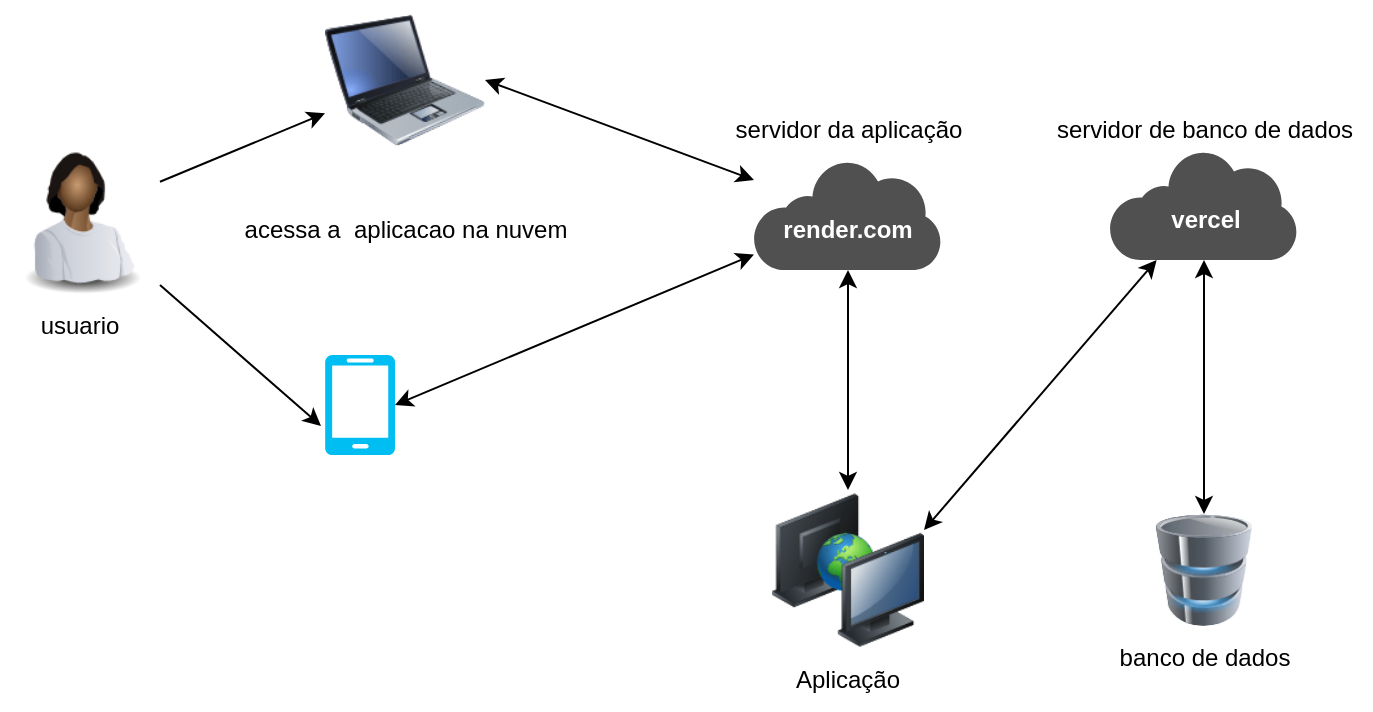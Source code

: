 <mxfile version="24.7.6">
  <diagram name="Página-1" id="8e6YYSq6ryYe6m_oUZq7">
    <mxGraphModel dx="1434" dy="754" grid="1" gridSize="10" guides="1" tooltips="1" connect="1" arrows="1" fold="1" page="1" pageScale="1" pageWidth="1169" pageHeight="827" math="0" shadow="0">
      <root>
        <mxCell id="0" />
        <mxCell id="1" parent="0" />
        <mxCell id="WhdLHiRGjuyzuCgG3gOH-2" value="" style="image;html=1;image=img/lib/clip_art/computers/Laptop_128x128.png" vertex="1" parent="1">
          <mxGeometry x="192.5" y="115" width="80" height="80" as="geometry" />
        </mxCell>
        <mxCell id="WhdLHiRGjuyzuCgG3gOH-3" value="" style="image;html=1;image=img/lib/clip_art/people/Worker_Woman_Black_128x128.png" vertex="1" parent="1">
          <mxGeometry x="30" y="182.5" width="80" height="80" as="geometry" />
        </mxCell>
        <mxCell id="WhdLHiRGjuyzuCgG3gOH-4" value="" style="endArrow=classic;html=1;rounded=0;" edge="1" parent="1" source="WhdLHiRGjuyzuCgG3gOH-3" target="WhdLHiRGjuyzuCgG3gOH-2">
          <mxGeometry width="50" height="50" relative="1" as="geometry">
            <mxPoint x="110" y="410" as="sourcePoint" />
            <mxPoint x="160" y="360" as="targetPoint" />
          </mxGeometry>
        </mxCell>
        <mxCell id="WhdLHiRGjuyzuCgG3gOH-5" value="" style="sketch=0;pointerEvents=1;shadow=0;dashed=0;html=1;strokeColor=none;fillColor=#505050;labelPosition=center;verticalLabelPosition=bottom;outlineConnect=0;verticalAlign=top;align=center;shape=mxgraph.office.clouds.private_cloud;" vertex="1" parent="1">
          <mxGeometry x="407" y="195" width="94" height="55" as="geometry" />
        </mxCell>
        <mxCell id="WhdLHiRGjuyzuCgG3gOH-11" value="" style="image;html=1;image=img/lib/clip_art/computers/Network_2_128x128.png" vertex="1" parent="1">
          <mxGeometry x="416" y="360" width="76" height="80" as="geometry" />
        </mxCell>
        <mxCell id="WhdLHiRGjuyzuCgG3gOH-14" value="" style="endArrow=classic;startArrow=classic;html=1;rounded=0;exitX=1;exitY=0.5;exitDx=0;exitDy=0;" edge="1" parent="1" source="WhdLHiRGjuyzuCgG3gOH-2" target="WhdLHiRGjuyzuCgG3gOH-5">
          <mxGeometry width="50" height="50" relative="1" as="geometry">
            <mxPoint x="260" y="290" as="sourcePoint" />
            <mxPoint x="310" y="240" as="targetPoint" />
          </mxGeometry>
        </mxCell>
        <mxCell id="WhdLHiRGjuyzuCgG3gOH-15" value="" style="endArrow=classic;startArrow=classic;html=1;rounded=0;" edge="1" parent="1" source="WhdLHiRGjuyzuCgG3gOH-11" target="WhdLHiRGjuyzuCgG3gOH-5">
          <mxGeometry width="50" height="50" relative="1" as="geometry">
            <mxPoint x="414" y="240" as="sourcePoint" />
            <mxPoint x="464" y="190" as="targetPoint" />
          </mxGeometry>
        </mxCell>
        <mxCell id="WhdLHiRGjuyzuCgG3gOH-16" value="" style="image;html=1;image=img/lib/clip_art/computers/Database_128x128.png" vertex="1" parent="1">
          <mxGeometry x="603" y="372" width="58" height="56" as="geometry" />
        </mxCell>
        <mxCell id="WhdLHiRGjuyzuCgG3gOH-17" value="" style="sketch=0;pointerEvents=1;shadow=0;dashed=0;html=1;strokeColor=none;fillColor=#505050;labelPosition=center;verticalLabelPosition=bottom;outlineConnect=0;verticalAlign=top;align=center;shape=mxgraph.office.clouds.private_cloud;" vertex="1" parent="1">
          <mxGeometry x="585" y="190" width="94" height="55" as="geometry" />
        </mxCell>
        <mxCell id="WhdLHiRGjuyzuCgG3gOH-18" value="" style="endArrow=classic;startArrow=classic;html=1;rounded=0;exitX=1;exitY=0.25;exitDx=0;exitDy=0;" edge="1" parent="1" source="WhdLHiRGjuyzuCgG3gOH-11" target="WhdLHiRGjuyzuCgG3gOH-17">
          <mxGeometry width="50" height="50" relative="1" as="geometry">
            <mxPoint x="480" y="480" as="sourcePoint" />
            <mxPoint x="530" y="430" as="targetPoint" />
          </mxGeometry>
        </mxCell>
        <mxCell id="WhdLHiRGjuyzuCgG3gOH-20" value="" style="endArrow=classic;startArrow=classic;html=1;rounded=0;" edge="1" parent="1" source="WhdLHiRGjuyzuCgG3gOH-16" target="WhdLHiRGjuyzuCgG3gOH-17">
          <mxGeometry width="50" height="50" relative="1" as="geometry">
            <mxPoint x="560" y="479" as="sourcePoint" />
            <mxPoint x="610" y="429" as="targetPoint" />
          </mxGeometry>
        </mxCell>
        <mxCell id="WhdLHiRGjuyzuCgG3gOH-22" value="usuario" style="text;html=1;align=center;verticalAlign=middle;whiteSpace=wrap;rounded=0;" vertex="1" parent="1">
          <mxGeometry x="40" y="262.5" width="60" height="30" as="geometry" />
        </mxCell>
        <mxCell id="WhdLHiRGjuyzuCgG3gOH-23" value="acessa a&amp;nbsp; aplicacao na nuvem" style="text;html=1;align=center;verticalAlign=middle;whiteSpace=wrap;rounded=0;" vertex="1" parent="1">
          <mxGeometry x="137.5" y="220" width="190" height="20" as="geometry" />
        </mxCell>
        <mxCell id="WhdLHiRGjuyzuCgG3gOH-24" value="servidor da aplicação" style="text;html=1;align=center;verticalAlign=middle;whiteSpace=wrap;rounded=0;" vertex="1" parent="1">
          <mxGeometry x="387.5" y="165" width="133" height="30" as="geometry" />
        </mxCell>
        <mxCell id="WhdLHiRGjuyzuCgG3gOH-25" value="Aplicação" style="text;html=1;align=center;verticalAlign=middle;whiteSpace=wrap;rounded=0;" vertex="1" parent="1">
          <mxGeometry x="424" y="440" width="60" height="30" as="geometry" />
        </mxCell>
        <mxCell id="WhdLHiRGjuyzuCgG3gOH-26" value="banco de dados" style="text;html=1;align=center;verticalAlign=middle;whiteSpace=wrap;rounded=0;" vertex="1" parent="1">
          <mxGeometry x="573.5" y="428" width="117" height="32" as="geometry" />
        </mxCell>
        <mxCell id="WhdLHiRGjuyzuCgG3gOH-27" value="servidor de banco de dados" style="text;html=1;align=center;verticalAlign=middle;whiteSpace=wrap;rounded=0;" vertex="1" parent="1">
          <mxGeometry x="548.5" y="165" width="167" height="30" as="geometry" />
        </mxCell>
        <mxCell id="WhdLHiRGjuyzuCgG3gOH-29" value="" style="verticalLabelPosition=bottom;html=1;verticalAlign=top;align=center;strokeColor=none;fillColor=#00BEF2;shape=mxgraph.azure.mobile;pointerEvents=1;" vertex="1" parent="1">
          <mxGeometry x="192.5" y="292.5" width="35" height="50" as="geometry" />
        </mxCell>
        <mxCell id="WhdLHiRGjuyzuCgG3gOH-30" value="" style="endArrow=classic;html=1;rounded=0;entryX=-0.057;entryY=0.71;entryDx=0;entryDy=0;entryPerimeter=0;" edge="1" parent="1" source="WhdLHiRGjuyzuCgG3gOH-3" target="WhdLHiRGjuyzuCgG3gOH-29">
          <mxGeometry width="50" height="50" relative="1" as="geometry">
            <mxPoint x="110" y="360" as="sourcePoint" />
            <mxPoint x="160" y="310" as="targetPoint" />
          </mxGeometry>
        </mxCell>
        <mxCell id="WhdLHiRGjuyzuCgG3gOH-31" value="" style="endArrow=classic;startArrow=classic;html=1;rounded=0;entryX=1;entryY=0.5;entryDx=0;entryDy=0;entryPerimeter=0;" edge="1" parent="1" source="WhdLHiRGjuyzuCgG3gOH-5" target="WhdLHiRGjuyzuCgG3gOH-29">
          <mxGeometry width="50" height="50" relative="1" as="geometry">
            <mxPoint x="110" y="330" as="sourcePoint" />
            <mxPoint x="160" y="280" as="targetPoint" />
          </mxGeometry>
        </mxCell>
        <mxCell id="WhdLHiRGjuyzuCgG3gOH-32" value="&lt;font color=&quot;#ffffff&quot;&gt;&lt;b&gt;render.com&lt;/b&gt;&lt;/font&gt;" style="text;html=1;align=center;verticalAlign=middle;whiteSpace=wrap;rounded=0;" vertex="1" parent="1">
          <mxGeometry x="424" y="215" width="60" height="30" as="geometry" />
        </mxCell>
        <mxCell id="WhdLHiRGjuyzuCgG3gOH-33" value="&lt;font color=&quot;#ffffff&quot;&gt;&lt;b&gt;vercel&lt;/b&gt;&lt;/font&gt;" style="text;html=1;align=center;verticalAlign=middle;whiteSpace=wrap;rounded=0;" vertex="1" parent="1">
          <mxGeometry x="603" y="210" width="60" height="30" as="geometry" />
        </mxCell>
      </root>
    </mxGraphModel>
  </diagram>
</mxfile>
